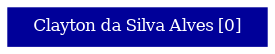 strict graph grafo2 {
	graph [bb="0,0,124,18", id=grafo2, overlap=False];
	node [label="\N", fontsize=8, shape=rectangle, style=filled];
	0 [label="Clayton da Silva Alves [0]", URL="http://lattes.cnpq.br/4615371772941322", color="#000099", fontcolor="#FFFFFF", height="0.25", pos="62,9", width="1.7222"];
}
